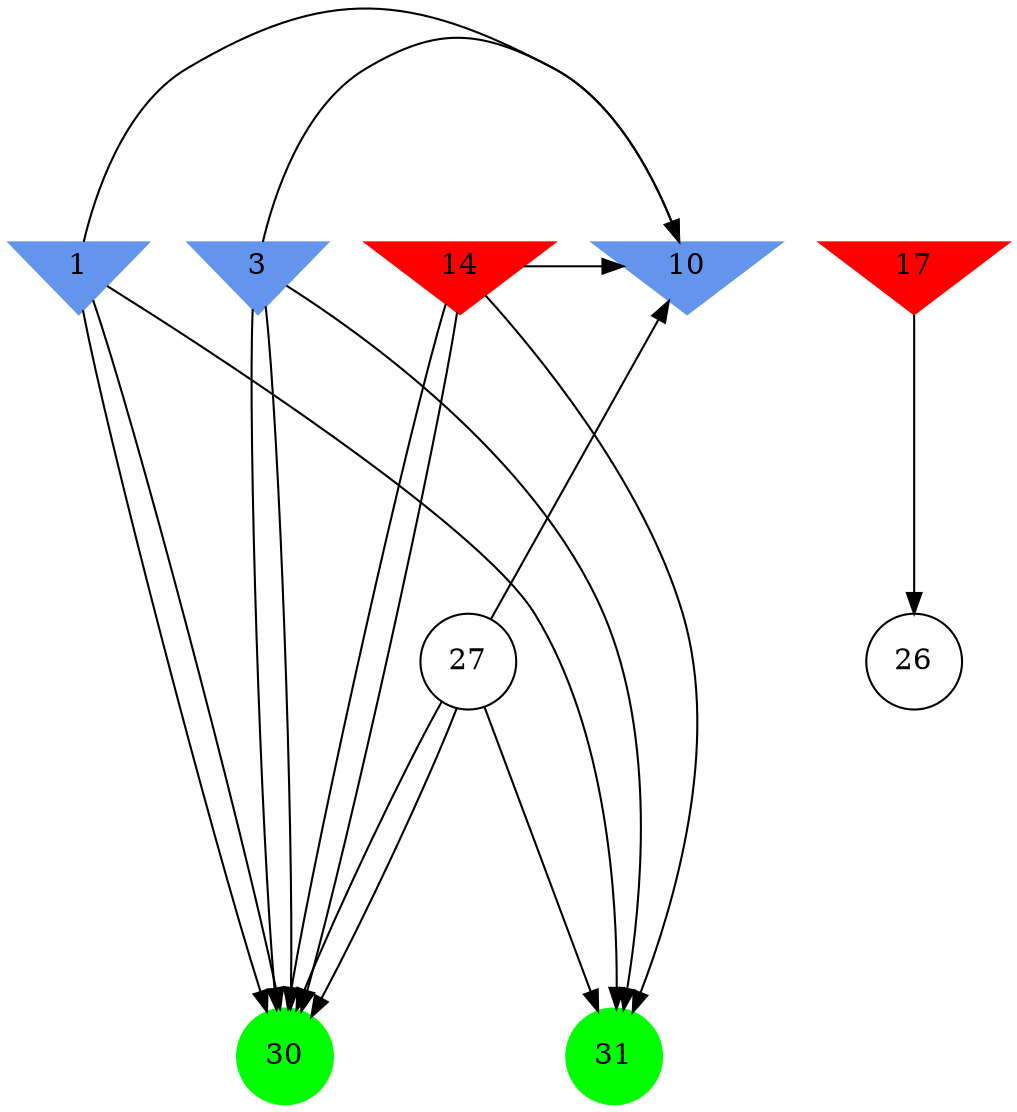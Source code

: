 digraph brain {
	ranksep=2.0;
	1 [shape=invtriangle,style=filled,color=cornflowerblue];
	3 [shape=invtriangle,style=filled,color=cornflowerblue];
	10 [shape=invtriangle,style=filled,color=cornflowerblue];
	14 [shape=invtriangle,style=filled,color=red];
	17 [shape=invtriangle,style=filled,color=red];
	26 [shape=circle,color=black];
	27 [shape=circle,color=black];
	30 [shape=circle,style=filled,color=green];
	31 [shape=circle,style=filled,color=green];
	3	->	10;
	3	->	30;
	3	->	30;
	3	->	31;
	1	->	10;
	1	->	30;
	1	->	30;
	1	->	31;
	27	->	10;
	27	->	30;
	27	->	30;
	27	->	31;
	14	->	10;
	14	->	30;
	14	->	30;
	14	->	31;
	17	->	26;
	{ rank=same; 1; 3; 10; 14; 17; }
	{ rank=same; 26; 27; }
	{ rank=same; 30; 31; }
}
